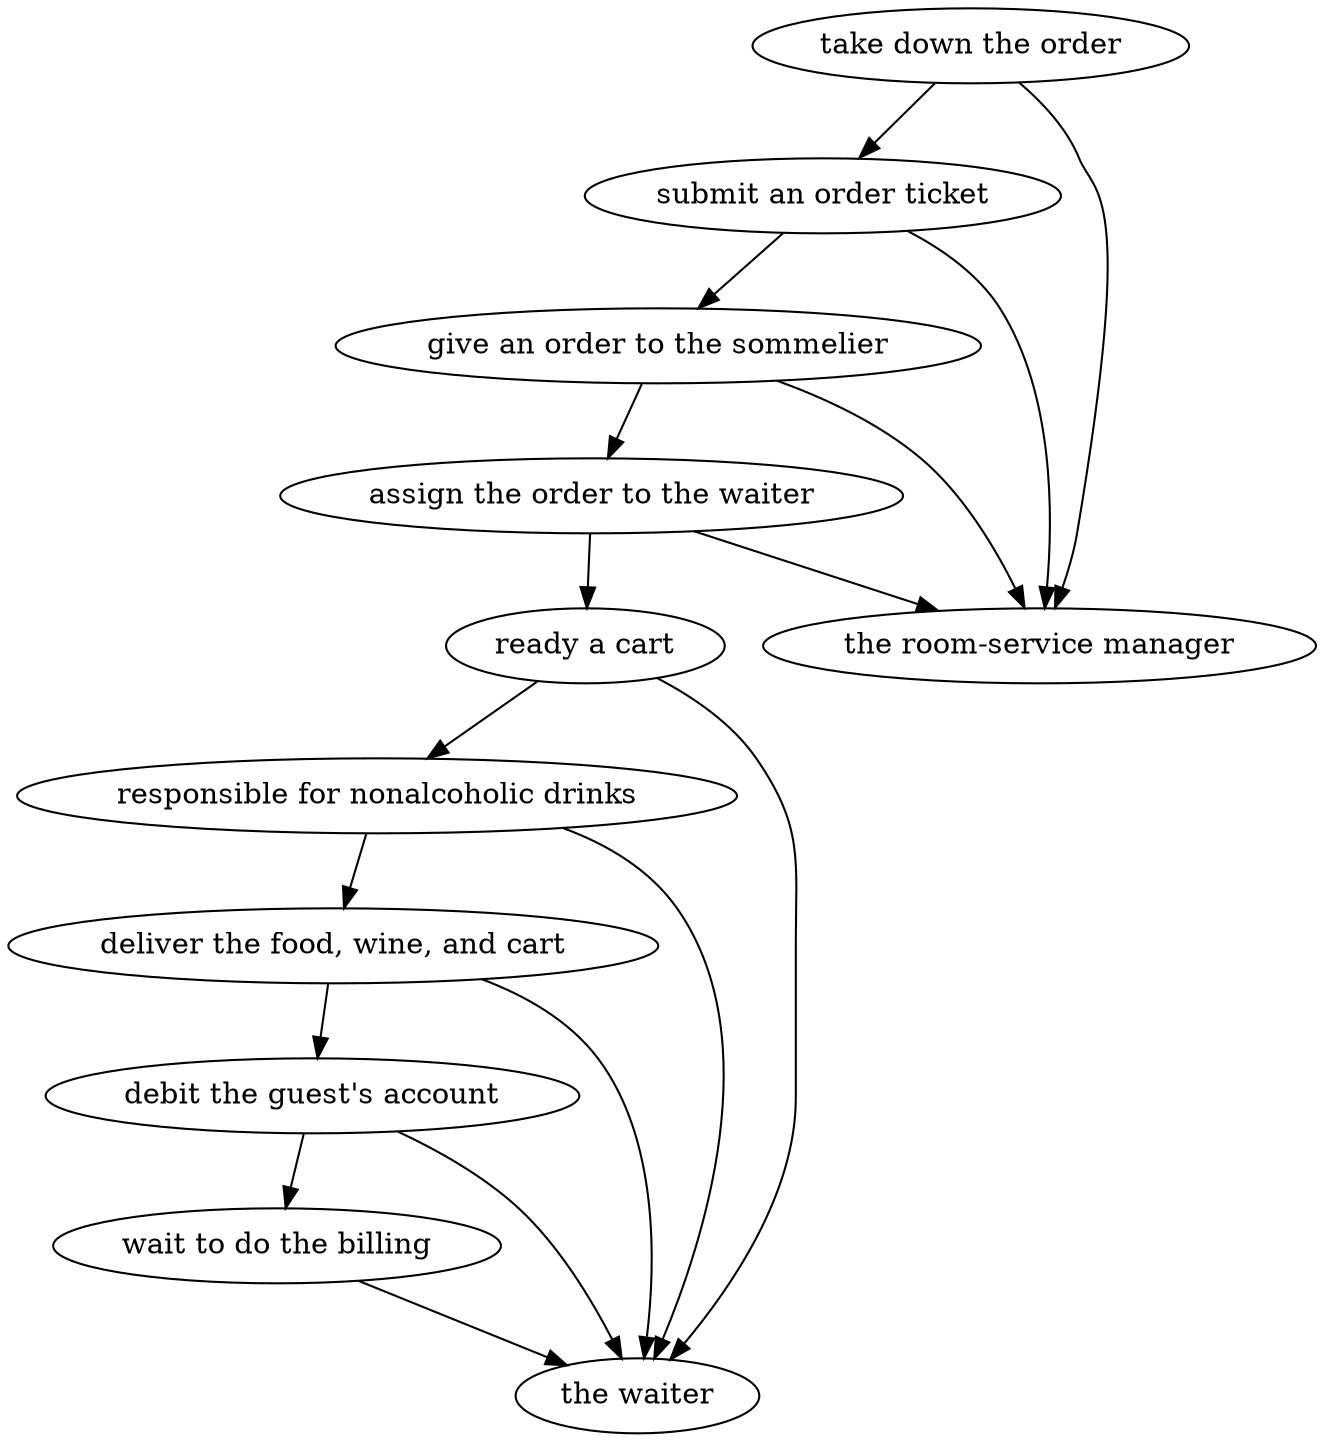 strict digraph "doc-1.3" {
	graph [name="doc-1.3"];
	"take down the order"	[attrs="{'type': 'Activity', 'label': 'take down the order'}"];
	"submit an order ticket"	[attrs="{'type': 'Activity', 'label': 'submit an order ticket'}"];
	"take down the order" -> "submit an order ticket"	[attrs="{'type': 'flow', 'label': 'flow'}"];
	"the room-service manager"	[attrs="{'type': 'Actor', 'label': 'the room-service manager'}"];
	"take down the order" -> "the room-service manager"	[attrs="{'type': 'actor performer', 'label': 'actor performer'}"];
	"give an order to the sommelier"	[attrs="{'type': 'Activity', 'label': 'give an order to the sommelier'}"];
	"submit an order ticket" -> "give an order to the sommelier"	[attrs="{'type': 'flow', 'label': 'flow'}"];
	"submit an order ticket" -> "the room-service manager"	[attrs="{'type': 'actor performer', 'label': 'actor performer'}"];
	"assign the order to the waiter"	[attrs="{'type': 'Activity', 'label': 'assign the order to the waiter'}"];
	"give an order to the sommelier" -> "assign the order to the waiter"	[attrs="{'type': 'flow', 'label': 'flow'}"];
	"give an order to the sommelier" -> "the room-service manager"	[attrs="{'type': 'actor performer', 'label': 'actor performer'}"];
	"ready a cart"	[attrs="{'type': 'Activity', 'label': 'ready a cart'}"];
	"assign the order to the waiter" -> "ready a cart"	[attrs="{'type': 'flow', 'label': 'flow'}"];
	"assign the order to the waiter" -> "the room-service manager"	[attrs="{'type': 'actor performer', 'label': 'actor performer'}"];
	"responsible for nonalcoholic drinks"	[attrs="{'type': 'Activity', 'label': 'responsible for nonalcoholic drinks'}"];
	"ready a cart" -> "responsible for nonalcoholic drinks"	[attrs="{'type': 'flow', 'label': 'flow'}"];
	"the waiter"	[attrs="{'type': 'Actor', 'label': 'the waiter'}"];
	"ready a cart" -> "the waiter"	[attrs="{'type': 'actor performer', 'label': 'actor performer'}"];
	"deliver the food, wine, and cart"	[attrs="{'type': 'Activity', 'label': 'deliver the food, wine, and cart'}"];
	"responsible for nonalcoholic drinks" -> "deliver the food, wine, and cart"	[attrs="{'type': 'flow', 'label': 'flow'}"];
	"responsible for nonalcoholic drinks" -> "the waiter"	[attrs="{'type': 'actor performer', 'label': 'actor performer'}"];
	"debit the guest's account"	[attrs="{'type': 'Activity', 'label': \"debit the guest's account\"}"];
	"deliver the food, wine, and cart" -> "debit the guest's account"	[attrs="{'type': 'flow', 'label': 'flow'}"];
	"deliver the food, wine, and cart" -> "the waiter"	[attrs="{'type': 'actor performer', 'label': 'actor performer'}"];
	"wait to do the billing"	[attrs="{'type': 'Activity', 'label': 'wait to do the billing'}"];
	"debit the guest's account" -> "wait to do the billing"	[attrs="{'type': 'flow', 'label': 'flow'}"];
	"debit the guest's account" -> "the waiter"	[attrs="{'type': 'actor performer', 'label': 'actor performer'}"];
	"wait to do the billing" -> "the waiter"	[attrs="{'type': 'actor performer', 'label': 'actor performer'}"];
}
